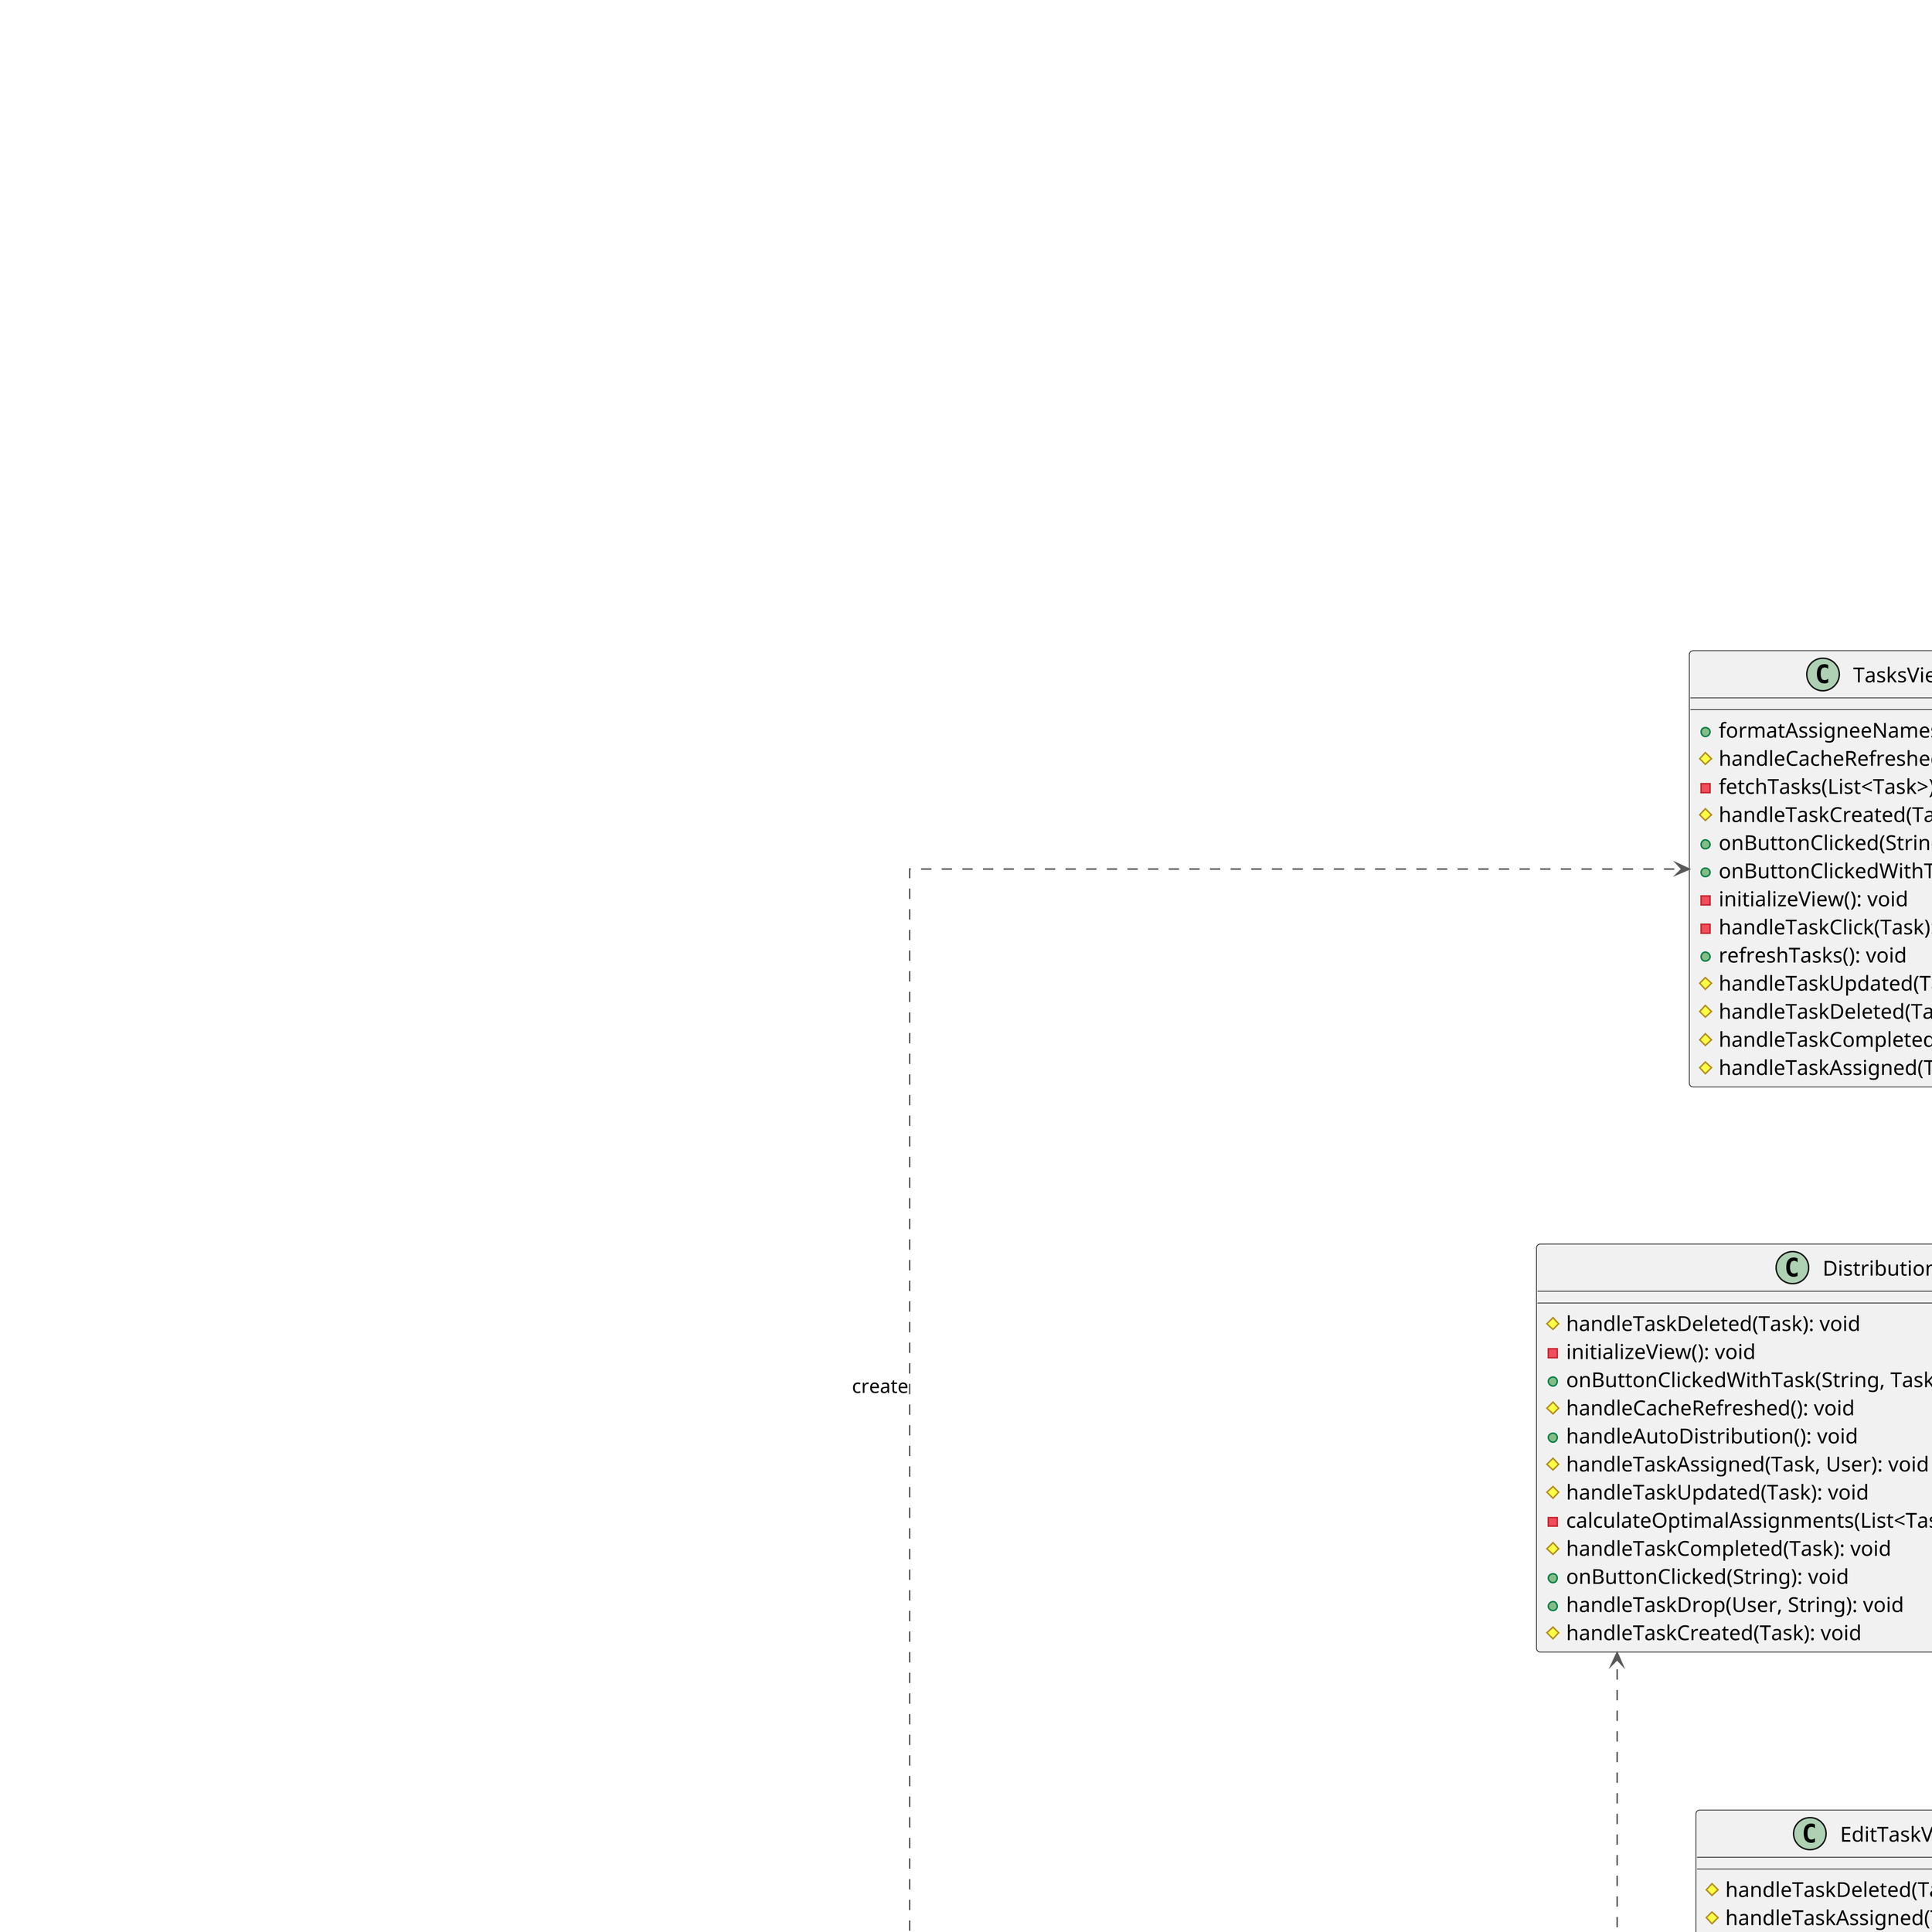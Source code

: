 @startuml

'!theme plain
left to right direction
skinparam linetype ortho
'skinparam backgroundcolor transparent
skinparam dpi 300

class BaseViewController {
  + onTaskCompleted(Task): void
  # handleTaskUpdated(Task): void
  + onCacheRefreshed(): void
  + onTaskCreated(Task): void
  + onTaskAssigned(Task, User): void
  # handleTaskCompleted(Task): void
  # handleCacheRefreshed(): void
  # handleTaskDeleted(Task): void
  + onTaskDeleted(Task): void
  # handleTaskAssigned(Task, User): void
  # handleTaskCreated(Task): void
  + onTaskUpdated(Task): void
}
class ContentView {
  + getHeaderView(): HeaderView
  - initialize(): void
  + showView(Node): void
  + updateHeaderView(Node): void
  + getView(): ContentView
}
class DistributionView {
  - createUnassignedTasksContainer(): VBox
  - initialize(): void
  + showInvalidAssignmentDialog(User, Task): void
  + addObserver(ButtonClickObserver): void
  + refreshView(): void
  + showConfirmAutoDistributionDialog(List<Pair<Task, User>>): boolean
  + getView(): HBox
  + notifyObservers(String): void
  + setTaskDropCallback(BiConsumer<User, String>): void
  + showNoAssignmentsPossibleDialog(): void
  + removeObserver(ButtonClickObserver): void
  - createUsersContainer(): VBox
  + showConfirmAssignmentDialog(User, Task): boolean
  + notifyObserversWithTask(String, Task): void
}
class DistributionViewController {
  # handleTaskDeleted(Task): void
  - initializeView(): void
  + onButtonClickedWithTask(String, Task): void
  # handleCacheRefreshed(): void
  + handleAutoDistribution(): void
  # handleTaskAssigned(Task, User): void
  # handleTaskUpdated(Task): void
  - calculateOptimalAssignments(List<Task>, List<User>): List<Pair<Task, User>>
  # handleTaskCompleted(Task): void
  + onButtonClicked(String): void
  + handleTaskDrop(User, String): void
  # handleTaskCreated(Task): void
}
class EditTaskView {
  - initializeContainers(): void
  + refreshUserAssignments(): void
  + getTaskTitle(): String
  + refreshView(): void
  - initializeAssignedUsers(): void
  - loadChangelogEntries(): void
  - createTaskAssignmentContainer(): VBox
  + getTaskId(): UUID
  - initializeAvailableUsers(): void
  + getCompletedDate(): LocalDateTime
  - handleCompleteTaskButtonAction(): void
  + getTaskCompleted(): boolean
  + getTaskDueDate(): LocalDateTime
  + setTask(Task): void
  - updateChangelogPage(): void
  - createTaskInfoContainer(): VBox
  + getTaskDescription(): String
  - createChangelogSection(): VBox
  + getTaskSize(): Size
  + getTaskAssignedUserIds(): List<UUID>
  - handleRemoveUserButtonAction(HBox, User): void
  + getTaskPriority(): Priority
  + updateCompletionStatus(boolean): void
  - constructUserContainer(String, User): HBox
  - handleAddUserButtonAction(HBox, User): void
  - initializeValues(): void
  + getView(): EditTaskView
  + getTaskCreatedDate(): LocalDateTime
}
class EditTaskViewController {
  # handleTaskDeleted(Task): void
  # handleTaskAssigned(Task, User): void
  + onButtonClickedWithTask(String, Task): void
  # handleTaskUpdated(Task): void
  # handleTaskCompleted(Task): void
  # handleTaskCreated(Task): void
  # handleCacheRefreshed(): void
  + onButtonClicked(String): void
}
class HeaderView {
  + removeObserver(ButtonClickObserver): void
  - initialize(): void
  + showSettingsViewHeader(): void
  - handleSearchTextChanged(String): void
  + showDistributionViewHeader(): void
  - initializeSearchComponents(): void
  + showNewTaskViewHeader(): void
  + notifyObserversWithTask(String, Task): void
  + notifyObservers(String): void
  - createSearchResultItem(Task): HBox
  + showEditTaskViewHeader(): void
  + getView(): HeaderView
  - initializeIconButton(MFXButton, MFXFontIcon, EventHandler<ActionEvent>): MFXButton
  - initializeTextButton(MFXButton, String, EventHandler<ActionEvent>): MFXButton
  + addObserver(ButtonClickObserver): void
  + showMainViewHeader(): void
}
class InsightsView {
  + initializeInsightsLayout(): void
  - completedTasksTodayView(): VBox
  - completedTasksWeekView(): VBox
  + tasksByPriorityView(): VBox
  - countTaskByPriority(): Map<Priority, Integer>
  - createTaskItem(String): VBox
  - fetchTasksFromDatabase(): void
  - pendingTasksView(): VBox
}
class InsightsViewController {
  # handleTaskCreated(Task): void
  - updateCharts(): void
  + onButtonClickedWithTask(String, Task): void
  # handleTaskUpdated(Task): void
  # handleTaskAssigned(Task, User): void
  # handleCacheRefreshed(): void
  - initializeView(): void
  # handleTaskCompleted(Task): void
  + onButtonClicked(String): void
  # handleTaskDeleted(Task): void
}
class LoginView {
  + notifyObservers(String): void
  + notifyOfLogin(): void
  + clearFields(): void
  + showErrorMessage(String): void
  + getView(): VBox
  + getEmail(): String
  + getPassword(): String
  + addObserver(ButtonClickObserver): void
  + notifyObserversWithTask(String, Task): void
  + removeObserver(ButtonClickObserver): void
  - initializeLoginBox(): void
}
class LoginViewController {
  + onButtonClicked(String): void
  + onButtonClickedWithTask(String, Task): void
  + setOnLoginUser(Consumer<User>): void
  - handleLoginButtonAction(): void
}
class MainView {
  - initialize(): void
  + getContentView(): ContentView
  + getView(): MainView
  + getSidebarView(): SidebarView
}
class NewTaskView {
  + refreshUserAssignments(): void
  + getTaskDescription(): String
  + getTaskDueDate(): LocalDateTime
  - handleAddUserButtonAction(HBox, User): void
  + resetForm(): void
  + getTaskTitle(): String
  + getView(): HBox
  + getTaskPriority(): Priority
  + getTaskSize(): Size
  - initializeContainers(): void
  + getTaskAssignedUserIds(): List<UUID>
  - handleRemoveUserButtonAction(HBox, User): void
  - constructUserContainer(String, User): HBox
  - initializeAvailableUsers(): void
}
class NewTaskViewController {
  + onButtonClicked(String): void
  + handleCreateTask(String, String, LocalDateTime, Priority, Size, List<UUID>): void
  # handleTaskCompleted(Task): void
  # handleTaskCreated(Task): void
  # handleCacheRefreshed(): void
  # handleTaskAssigned(Task, User): void
  + onButtonClickedWithTask(String, Task): void
  # handleTaskUpdated(Task): void
  # handleTaskDeleted(Task): void
}
class SettingsView {
  + getConfirmPassword(): String
  + removeObserver(ButtonClickObserver): void
  + showSuccessDialog(String): void
  + showDeleteConfirmDialog(): boolean
  + getCurrentPassword(): String
  + getTaskCapacity(): int
  - initialize(): void
  + getNewPassword(): String
  + showErrorDialog(String): void
  + getLastName(): String
  + getEmail(): String
  + notifyObserversWithTask(String, Task): void
  + getSicknessStatus(): boolean
  + addObserver(ButtonClickObserver): void
  + notifyObservers(String): void
  + getFirstName(): String
  + getCurrentUser(): User
}
class SettingsViewController {
  + onButtonClicked(String): void
  - handleDeleteAccount(): void
  # handleTaskCreated(Task): void
  + onButtonClickedWithTask(String, Task): void
  # handleCacheRefreshed(): void
  # handleTaskUpdated(Task): void
  # handleTaskAssigned(Task, User): void
  # handleTaskDeleted(Task): void
  + setOnUpdateLoggedInUser(Consumer<User>): void
  - handleChangePassword(): void
  # handleTaskCompleted(Task): void
  - isValidPassword(String): boolean
  - handleSaveSettings(): void
}
class SidebarView {
  - initializeIcon(String): MFXFontIcon
  - createComponents(): void
  + addObserver(ButtonClickObserver): void
  + notifyObservers(String): void
  + getView(): VBox
  + removeObserver(ButtonClickObserver): void
  + notifyObserversWithTask(String, Task): void
  - initializeButton(MFXButton, String, String, EventHandler<ActionEvent>): void
}
class SignUpView {
  - initializeSignUpBox(): void
  + getLastName(): String
  + removeObserver(ButtonClickObserver): void
  + getPassword(): String
  + notifyObserversWithTask(String, Task): void
  + getEmail(): String
  + getView(): VBox
  + clearFields(): void
  + addObserver(ButtonClickObserver): void
  + getFirstName(): String
  + notifyObservers(String): void
  + notifyOfSignup(): void
  + showErrorMessage(String): void
  + getRepeatPassword(): String
}
class SignUpViewController {
  - handleSignUpButtonAction(): void
  - handleSignUp(): boolean
  + onButtonClicked(String): void
  - verifyCredentials(): boolean
  + onButtonClickedWithTask(String, Task): void
}
class TasksView {
  + setTaskClickCallback(Consumer<Task>): void
  + addObserver(ButtonClickObserver): void
  + removeObserver(ButtonClickObserver): void
  - setClickAction(MFXTableView<Task>): void
  + myTasksView(): void
  + setFormatAssigneeNames(Function<Task, String>): void
  + refreshTasksTable(): void
  - capitalize(String): String
  - populateTable(MFXTableView<Task>, LinkedHashMap<String, String>): void
  - setTooltip(Node, String): void
  + openTasksView(): void
  + notifyObservers(String): void
  - setColumns(String, boolean): LinkedHashMap<String, String>
  + completedTasksView(): void
  + allTasksView(): void
  + notifyObserversWithTask(String, Task): void
}
class TasksViewController {
  + formatAssigneeNames(Task): String
  # handleCacheRefreshed(): void
  - fetchTasks(List<Task>): ObservableList<Task>
  # handleTaskCreated(Task): void
  + onButtonClicked(String): void
  + onButtonClickedWithTask(String, Task): void
  - initializeView(): void
  - handleTaskClick(Task): void
  + refreshTasks(): void
  # handleTaskUpdated(Task): void
  # handleTaskDeleted(Task): void
  # handleTaskCompleted(Task): void
  # handleTaskAssigned(Task, User): void
}
class ViewFactory {
  - createDistributionView(): Node
  - createNewTaskView(): Node
  - createTasksView(Map<String, Object>): Node
  + createView(ViewType, Map<String, Object>): Node
  + addButtonClickObservers(List<ButtonClickObserver>): void
  - createInsightsView(): Node
  - createSettingsView(): Node
  - createEditTaskView(Map<String, Object>): Node
  + createSignUpView(): Node
  + createLoginView(): Node
}
class ViewNavigator {
  + resetNavHistory(): void
  + navigateTo(ViewType): void
  + goBack(): void
  + getCurrentState(): NavigationState
  + resetToView(ViewType, Map<String, Object>): void
  + navigateTo(ViewType, Map<String, Object>): void
}

ContentView                "1" *-[#595959,plain]-> "headerView\n1" HeaderView
ContentView                 -[#595959,dashed]->  HeaderView                 : "«create»"
DistributionViewController  -[#000082,plain]-^  BaseViewController
DistributionViewController "1" *-[#595959,plain]-> "distributionView\n1" DistributionView
EditTaskViewController      -[#000082,plain]-^  BaseViewController
EditTaskViewController     "1" *-[#595959,plain]-> "editTaskView\n1" EditTaskView
InsightsViewController      -[#000082,plain]-^  BaseViewController
InsightsViewController     "1" *-[#595959,plain]-> "insightsView\n1" InsightsView
LoginViewController        "1" *-[#595959,plain]-> "loginView\n1" LoginView
MainView                    -[#595959,dashed]->  ContentView                : "«create»"
MainView                   "1" *-[#595959,plain]-> "contentView\n1" ContentView
MainView                    -[#595959,dashed]->  SidebarView                : "«create»"
MainView                   "1" *-[#595959,plain]-> "sidebarView\n1" SidebarView
NewTaskViewController       -[#000082,plain]-^  BaseViewController
NewTaskViewController      "1" *-[#595959,plain]-> "newTaskView\n1" NewTaskView
SettingsViewController      -[#000082,plain]-^  BaseViewController
SettingsViewController     "1" *-[#595959,plain]-> "settingsView\n1" SettingsView
SignUpViewController       "1" *-[#595959,plain]-> "signUpView\n1" SignUpView
TasksViewController         -[#000082,plain]-^  BaseViewController
TasksViewController        "1" *-[#595959,plain]-> "tasksView\n1" TasksView
ViewFactory                 -[#595959,dashed]->  DistributionView           : "«create»"
ViewFactory                 -[#595959,dashed]->  DistributionViewController : "«create»"
ViewFactory                 -[#595959,dashed]->  EditTaskView               : "«create»"
ViewFactory                 -[#595959,dashed]->  EditTaskViewController     : "«create»"
ViewFactory                 -[#595959,dashed]->  InsightsView               : "«create»"
ViewFactory                 -[#595959,dashed]->  InsightsViewController     : "«create»"
ViewFactory                 -[#595959,dashed]->  LoginView                  : "«create»"
ViewFactory                 -[#595959,dashed]->  LoginViewController        : "«create»"
ViewFactory                 -[#595959,dashed]->  NewTaskView                : "«create»"
ViewFactory                 -[#595959,dashed]->  NewTaskViewController      : "«create»"
ViewFactory                 -[#595959,dashed]->  SettingsView               : "«create»"
ViewFactory                 -[#595959,dashed]->  SettingsViewController     : "«create»"
ViewFactory                 -[#595959,dashed]->  SignUpView                 : "«create»"
ViewFactory                 -[#595959,dashed]->  SignUpViewController       : "«create»"
ViewFactory                 -[#595959,dashed]->  TasksView                  : "«create»"
ViewFactory                 -[#595959,dashed]->  TasksViewController        : "«create»"
ViewNavigator              "1" *-[#595959,plain]-> "contentView\n1" ContentView
ViewNavigator              "1" *-[#595959,plain]-> "viewFactory\n1" ViewFactory
@enduml
